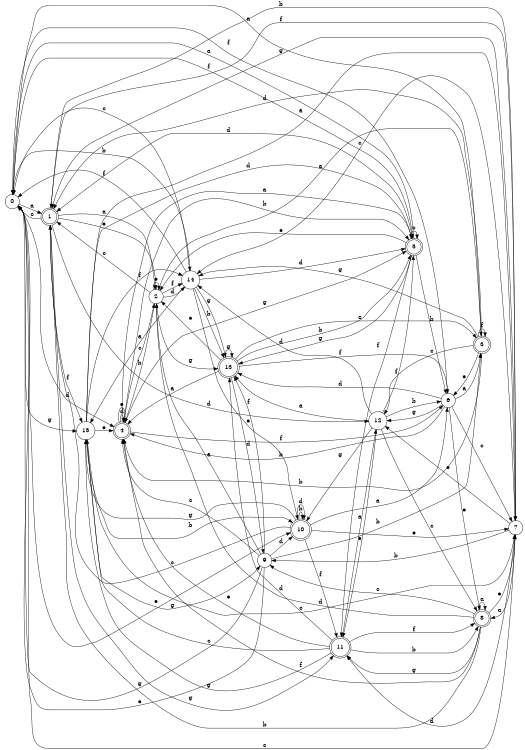 digraph n13_10 {
__start0 [label="" shape="none"];

rankdir=LR;
size="8,5";

s0 [style="filled", color="black", fillcolor="white" shape="circle", label="0"];
s1 [style="rounded,filled", color="black", fillcolor="white" shape="doublecircle", label="1"];
s2 [style="filled", color="black", fillcolor="white" shape="circle", label="2"];
s3 [style="rounded,filled", color="black", fillcolor="white" shape="doublecircle", label="3"];
s4 [style="rounded,filled", color="black", fillcolor="white" shape="doublecircle", label="4"];
s5 [style="rounded,filled", color="black", fillcolor="white" shape="doublecircle", label="5"];
s6 [style="filled", color="black", fillcolor="white" shape="circle", label="6"];
s7 [style="filled", color="black", fillcolor="white" shape="circle", label="7"];
s8 [style="rounded,filled", color="black", fillcolor="white" shape="doublecircle", label="8"];
s9 [style="filled", color="black", fillcolor="white" shape="circle", label="9"];
s10 [style="rounded,filled", color="black", fillcolor="white" shape="doublecircle", label="10"];
s11 [style="rounded,filled", color="black", fillcolor="white" shape="doublecircle", label="11"];
s12 [style="filled", color="black", fillcolor="white" shape="circle", label="12"];
s13 [style="rounded,filled", color="black", fillcolor="white" shape="doublecircle", label="13"];
s14 [style="filled", color="black", fillcolor="white" shape="circle", label="14"];
s15 [style="filled", color="black", fillcolor="white" shape="circle", label="15"];
s0 -> s1 [label="a"];
s0 -> s14 [label="b"];
s0 -> s7 [label="c"];
s0 -> s4 [label="d"];
s0 -> s10 [label="e"];
s0 -> s5 [label="f"];
s0 -> s15 [label="g"];
s1 -> s2 [label="a"];
s1 -> s7 [label="b"];
s1 -> s0 [label="c"];
s1 -> s12 [label="d"];
s1 -> s2 [label="e"];
s1 -> s15 [label="f"];
s1 -> s11 [label="g"];
s2 -> s3 [label="a"];
s2 -> s4 [label="b"];
s2 -> s1 [label="c"];
s2 -> s14 [label="d"];
s2 -> s2 [label="e"];
s2 -> s14 [label="f"];
s2 -> s13 [label="g"];
s3 -> s0 [label="a"];
s3 -> s4 [label="b"];
s3 -> s12 [label="c"];
s3 -> s1 [label="d"];
s3 -> s6 [label="e"];
s3 -> s3 [label="f"];
s3 -> s14 [label="g"];
s4 -> s5 [label="a"];
s4 -> s5 [label="b"];
s4 -> s2 [label="c"];
s4 -> s4 [label="d"];
s4 -> s4 [label="e"];
s4 -> s6 [label="f"];
s4 -> s5 [label="g"];
s5 -> s0 [label="a"];
s5 -> s6 [label="b"];
s5 -> s5 [label="c"];
s5 -> s1 [label="d"];
s5 -> s2 [label="e"];
s5 -> s11 [label="f"];
s5 -> s13 [label="g"];
s6 -> s3 [label="a"];
s6 -> s4 [label="b"];
s6 -> s7 [label="c"];
s6 -> s13 [label="d"];
s6 -> s8 [label="e"];
s6 -> s0 [label="f"];
s6 -> s12 [label="g"];
s7 -> s8 [label="a"];
s7 -> s9 [label="b"];
s7 -> s14 [label="c"];
s7 -> s11 [label="d"];
s7 -> s12 [label="e"];
s7 -> s1 [label="f"];
s7 -> s1 [label="g"];
s8 -> s8 [label="a"];
s8 -> s1 [label="b"];
s8 -> s9 [label="c"];
s8 -> s2 [label="d"];
s8 -> s7 [label="e"];
s8 -> s4 [label="f"];
s8 -> s11 [label="g"];
s9 -> s2 [label="a"];
s9 -> s3 [label="b"];
s9 -> s4 [label="c"];
s9 -> s10 [label="d"];
s9 -> s0 [label="e"];
s9 -> s13 [label="f"];
s9 -> s0 [label="g"];
s10 -> s6 [label="a"];
s10 -> s10 [label="b"];
s10 -> s1 [label="c"];
s10 -> s10 [label="d"];
s10 -> s7 [label="e"];
s10 -> s11 [label="f"];
s10 -> s15 [label="g"];
s11 -> s12 [label="a"];
s11 -> s8 [label="b"];
s11 -> s15 [label="c"];
s11 -> s13 [label="d"];
s11 -> s4 [label="e"];
s11 -> s8 [label="f"];
s11 -> s15 [label="g"];
s12 -> s13 [label="a"];
s12 -> s6 [label="b"];
s12 -> s8 [label="c"];
s12 -> s14 [label="d"];
s12 -> s11 [label="e"];
s12 -> s5 [label="f"];
s12 -> s10 [label="g"];
s13 -> s4 [label="a"];
s13 -> s5 [label="b"];
s13 -> s3 [label="c"];
s13 -> s9 [label="d"];
s13 -> s2 [label="e"];
s13 -> s6 [label="f"];
s13 -> s13 [label="g"];
s14 -> s15 [label="a"];
s14 -> s13 [label="b"];
s14 -> s0 [label="c"];
s14 -> s5 [label="d"];
s14 -> s10 [label="e"];
s14 -> s0 [label="f"];
s14 -> s13 [label="g"];
s15 -> s7 [label="a"];
s15 -> s10 [label="b"];
s15 -> s7 [label="c"];
s15 -> s5 [label="d"];
s15 -> s4 [label="e"];
s15 -> s14 [label="f"];
s15 -> s9 [label="g"];

}